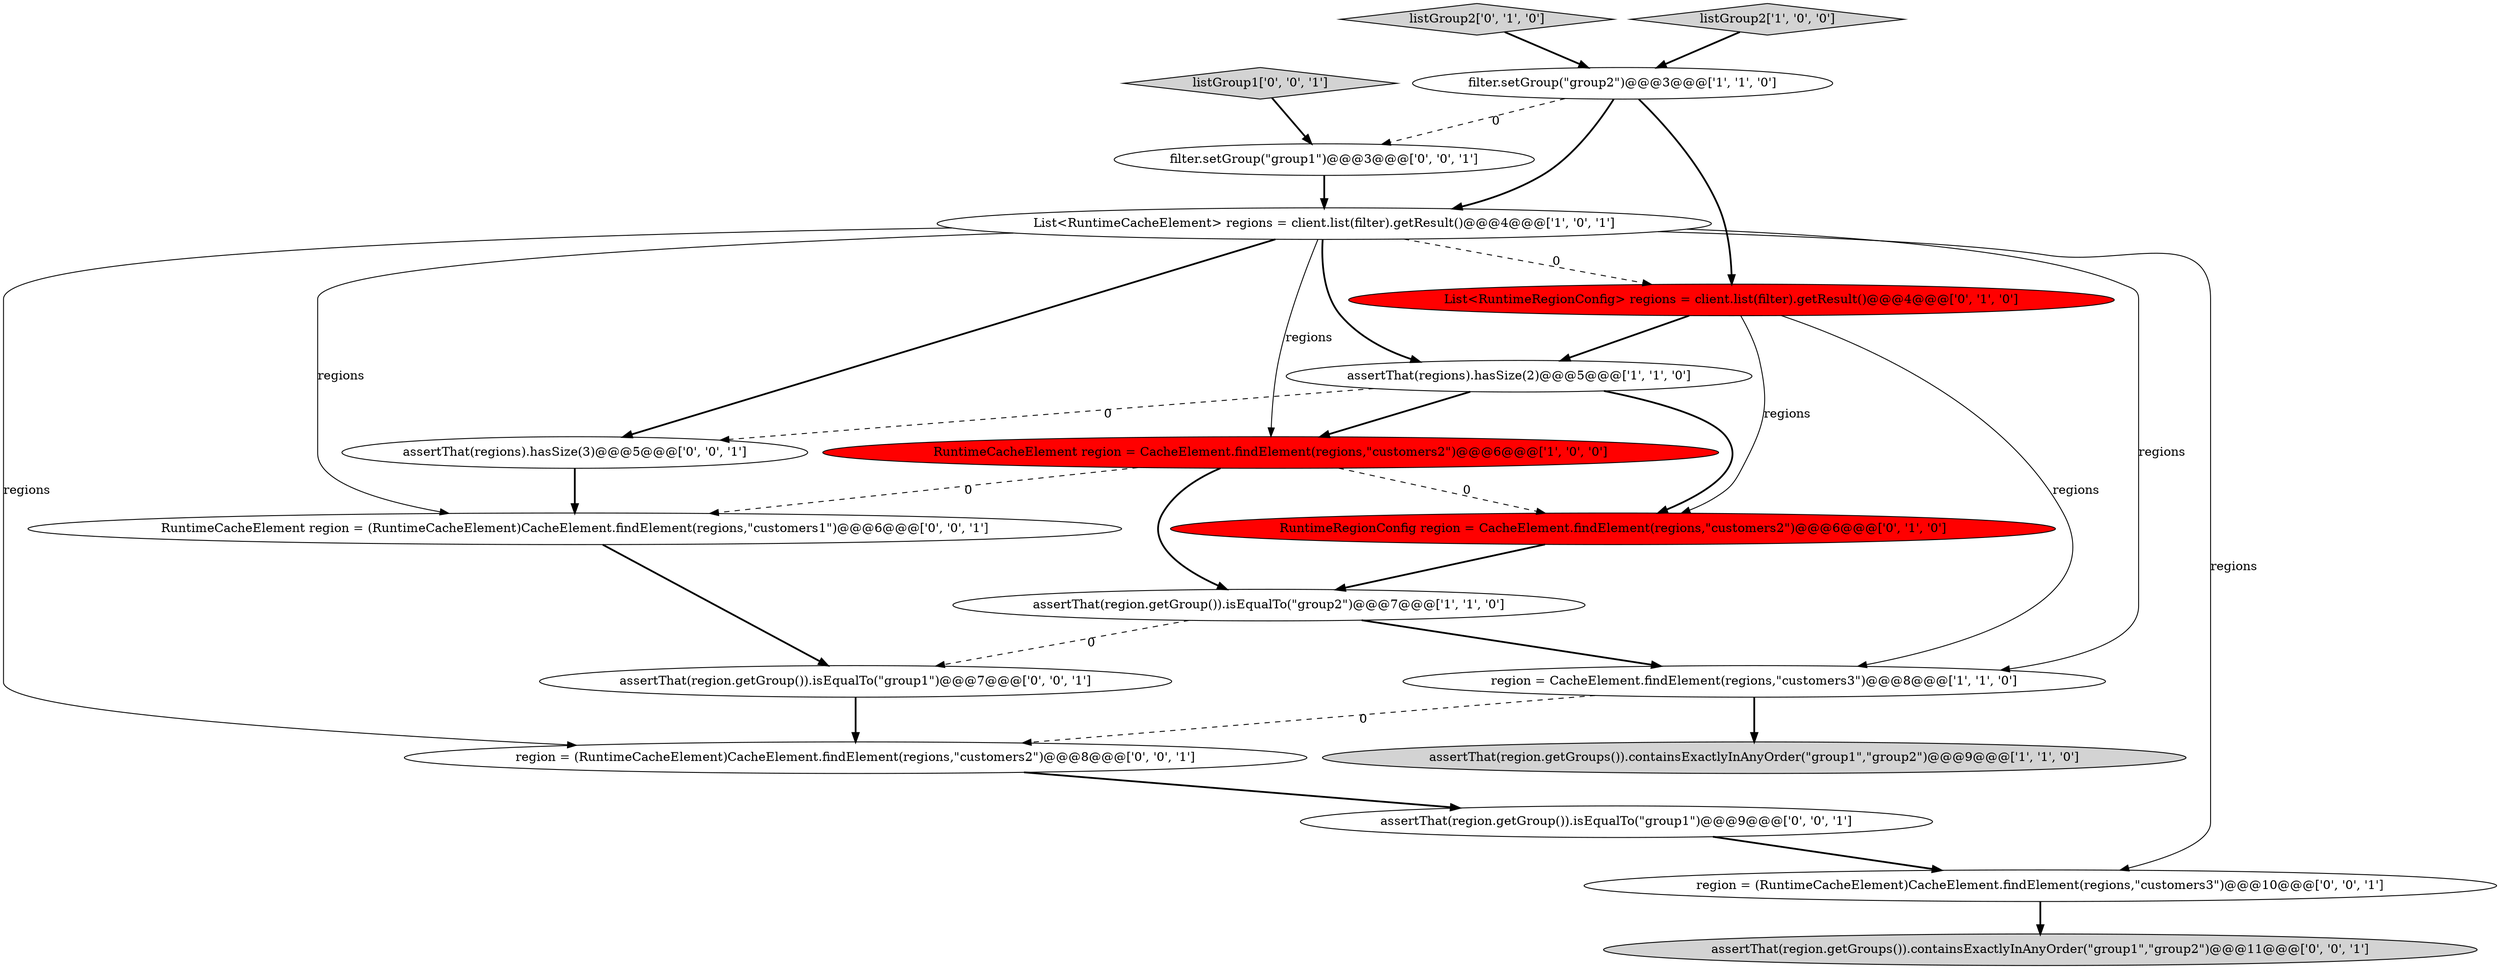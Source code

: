 digraph {
7 [style = filled, label = "assertThat(region.getGroups()).containsExactlyInAnyOrder(\"group1\",\"group2\")@@@9@@@['1', '1', '0']", fillcolor = lightgray, shape = ellipse image = "AAA0AAABBB1BBB"];
15 [style = filled, label = "region = (RuntimeCacheElement)CacheElement.findElement(regions,\"customers2\")@@@8@@@['0', '0', '1']", fillcolor = white, shape = ellipse image = "AAA0AAABBB3BBB"];
3 [style = filled, label = "filter.setGroup(\"group2\")@@@3@@@['1', '1', '0']", fillcolor = white, shape = ellipse image = "AAA0AAABBB1BBB"];
13 [style = filled, label = "region = (RuntimeCacheElement)CacheElement.findElement(regions,\"customers3\")@@@10@@@['0', '0', '1']", fillcolor = white, shape = ellipse image = "AAA0AAABBB3BBB"];
0 [style = filled, label = "RuntimeCacheElement region = CacheElement.findElement(regions,\"customers2\")@@@6@@@['1', '0', '0']", fillcolor = red, shape = ellipse image = "AAA1AAABBB1BBB"];
14 [style = filled, label = "assertThat(region.getGroup()).isEqualTo(\"group1\")@@@9@@@['0', '0', '1']", fillcolor = white, shape = ellipse image = "AAA0AAABBB3BBB"];
9 [style = filled, label = "RuntimeRegionConfig region = CacheElement.findElement(regions,\"customers2\")@@@6@@@['0', '1', '0']", fillcolor = red, shape = ellipse image = "AAA1AAABBB2BBB"];
8 [style = filled, label = "List<RuntimeRegionConfig> regions = client.list(filter).getResult()@@@4@@@['0', '1', '0']", fillcolor = red, shape = ellipse image = "AAA1AAABBB2BBB"];
18 [style = filled, label = "assertThat(regions).hasSize(3)@@@5@@@['0', '0', '1']", fillcolor = white, shape = ellipse image = "AAA0AAABBB3BBB"];
12 [style = filled, label = "assertThat(region.getGroup()).isEqualTo(\"group1\")@@@7@@@['0', '0', '1']", fillcolor = white, shape = ellipse image = "AAA0AAABBB3BBB"];
6 [style = filled, label = "region = CacheElement.findElement(regions,\"customers3\")@@@8@@@['1', '1', '0']", fillcolor = white, shape = ellipse image = "AAA0AAABBB1BBB"];
11 [style = filled, label = "assertThat(region.getGroups()).containsExactlyInAnyOrder(\"group1\",\"group2\")@@@11@@@['0', '0', '1']", fillcolor = lightgray, shape = ellipse image = "AAA0AAABBB3BBB"];
5 [style = filled, label = "assertThat(region.getGroup()).isEqualTo(\"group2\")@@@7@@@['1', '1', '0']", fillcolor = white, shape = ellipse image = "AAA0AAABBB1BBB"];
10 [style = filled, label = "listGroup2['0', '1', '0']", fillcolor = lightgray, shape = diamond image = "AAA0AAABBB2BBB"];
17 [style = filled, label = "filter.setGroup(\"group1\")@@@3@@@['0', '0', '1']", fillcolor = white, shape = ellipse image = "AAA0AAABBB3BBB"];
2 [style = filled, label = "List<RuntimeCacheElement> regions = client.list(filter).getResult()@@@4@@@['1', '0', '1']", fillcolor = white, shape = ellipse image = "AAA0AAABBB1BBB"];
4 [style = filled, label = "listGroup2['1', '0', '0']", fillcolor = lightgray, shape = diamond image = "AAA0AAABBB1BBB"];
1 [style = filled, label = "assertThat(regions).hasSize(2)@@@5@@@['1', '1', '0']", fillcolor = white, shape = ellipse image = "AAA0AAABBB1BBB"];
16 [style = filled, label = "listGroup1['0', '0', '1']", fillcolor = lightgray, shape = diamond image = "AAA0AAABBB3BBB"];
19 [style = filled, label = "RuntimeCacheElement region = (RuntimeCacheElement)CacheElement.findElement(regions,\"customers1\")@@@6@@@['0', '0', '1']", fillcolor = white, shape = ellipse image = "AAA0AAABBB3BBB"];
4->3 [style = bold, label=""];
5->12 [style = dashed, label="0"];
3->17 [style = dashed, label="0"];
15->14 [style = bold, label=""];
19->12 [style = bold, label=""];
2->1 [style = bold, label=""];
0->19 [style = dashed, label="0"];
12->15 [style = bold, label=""];
18->19 [style = bold, label=""];
8->6 [style = solid, label="regions"];
10->3 [style = bold, label=""];
2->18 [style = bold, label=""];
1->18 [style = dashed, label="0"];
1->0 [style = bold, label=""];
16->17 [style = bold, label=""];
2->8 [style = dashed, label="0"];
13->11 [style = bold, label=""];
2->6 [style = solid, label="regions"];
8->9 [style = solid, label="regions"];
1->9 [style = bold, label=""];
2->13 [style = solid, label="regions"];
8->1 [style = bold, label=""];
2->0 [style = solid, label="regions"];
5->6 [style = bold, label=""];
3->2 [style = bold, label=""];
17->2 [style = bold, label=""];
2->19 [style = solid, label="regions"];
6->15 [style = dashed, label="0"];
3->8 [style = bold, label=""];
9->5 [style = bold, label=""];
14->13 [style = bold, label=""];
0->9 [style = dashed, label="0"];
6->7 [style = bold, label=""];
2->15 [style = solid, label="regions"];
0->5 [style = bold, label=""];
}
